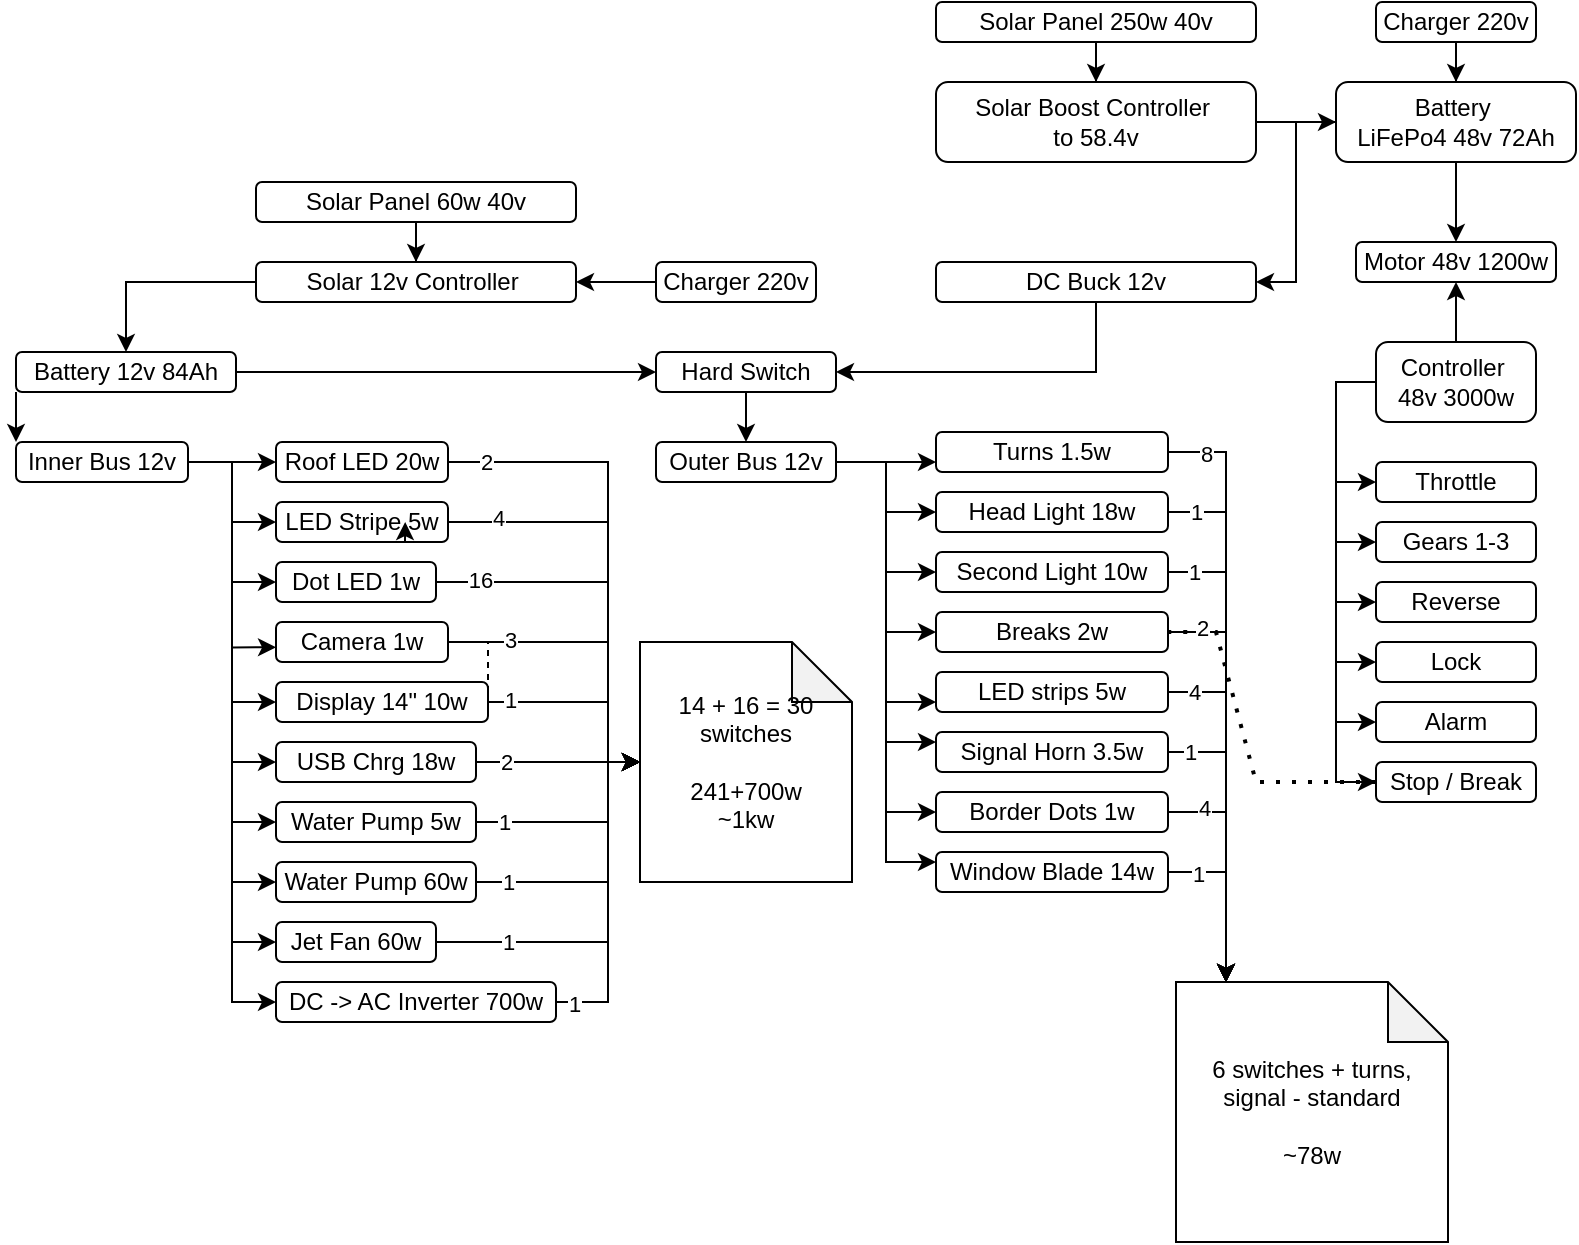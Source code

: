 <mxfile version="27.1.4">
  <diagram name="Страница — 1" id="Z_pauZkXS7t0AU1Tw5mL">
    <mxGraphModel dx="1192" dy="685" grid="1" gridSize="10" guides="1" tooltips="1" connect="1" arrows="1" fold="1" page="1" pageScale="1" pageWidth="827" pageHeight="1169" math="0" shadow="0">
      <root>
        <mxCell id="0" />
        <mxCell id="1" parent="0" />
        <mxCell id="5aOu-kDIlNZFqt_HR4Ut-28" style="edgeStyle=orthogonalEdgeStyle;rounded=0;orthogonalLoop=1;jettySize=auto;html=1;entryX=0.5;entryY=0;entryDx=0;entryDy=0;" edge="1" parent="1" source="7MsEQUMzbARziqOLfGt7-1" target="7MsEQUMzbARziqOLfGt7-29">
          <mxGeometry relative="1" as="geometry" />
        </mxCell>
        <mxCell id="5aOu-kDIlNZFqt_HR4Ut-34" style="edgeStyle=orthogonalEdgeStyle;rounded=0;orthogonalLoop=1;jettySize=auto;html=1;entryX=1;entryY=0.5;entryDx=0;entryDy=0;" edge="1" parent="1" source="7MsEQUMzbARziqOLfGt7-1" target="5aOu-kDIlNZFqt_HR4Ut-33">
          <mxGeometry relative="1" as="geometry" />
        </mxCell>
        <mxCell id="7MsEQUMzbARziqOLfGt7-1" value="&lt;div&gt;Battery&amp;nbsp;&lt;/div&gt;&lt;div&gt;&lt;span style=&quot;background-color: transparent; color: light-dark(rgb(0, 0, 0), rgb(255, 255, 255));&quot;&gt;LiFePo4 48v&amp;nbsp;&lt;/span&gt;&lt;span style=&quot;background-color: transparent; color: light-dark(rgb(0, 0, 0), rgb(255, 255, 255));&quot;&gt;72Ah&lt;/span&gt;&lt;/div&gt;" style="rounded=1;whiteSpace=wrap;html=1;" parent="1" vertex="1">
          <mxGeometry x="684" y="60" width="120" height="40" as="geometry" />
        </mxCell>
        <mxCell id="7MsEQUMzbARziqOLfGt7-31" style="edgeStyle=orthogonalEdgeStyle;rounded=0;orthogonalLoop=1;jettySize=auto;html=1;entryX=0;entryY=0.5;entryDx=0;entryDy=0;exitX=0;exitY=0.5;exitDx=0;exitDy=0;" parent="1" source="7MsEQUMzbARziqOLfGt7-2" target="7MsEQUMzbARziqOLfGt7-18" edge="1">
          <mxGeometry relative="1" as="geometry" />
        </mxCell>
        <mxCell id="7MsEQUMzbARziqOLfGt7-35" style="edgeStyle=orthogonalEdgeStyle;rounded=0;orthogonalLoop=1;jettySize=auto;html=1;entryX=0;entryY=0.5;entryDx=0;entryDy=0;exitX=0;exitY=0.5;exitDx=0;exitDy=0;" parent="1" source="7MsEQUMzbARziqOLfGt7-2" target="7MsEQUMzbARziqOLfGt7-21" edge="1">
          <mxGeometry relative="1" as="geometry" />
        </mxCell>
        <mxCell id="7MsEQUMzbARziqOLfGt7-36" style="edgeStyle=orthogonalEdgeStyle;rounded=0;orthogonalLoop=1;jettySize=auto;html=1;entryX=0;entryY=0.5;entryDx=0;entryDy=0;exitX=0;exitY=0.5;exitDx=0;exitDy=0;" parent="1" source="7MsEQUMzbARziqOLfGt7-2" target="7MsEQUMzbARziqOLfGt7-22" edge="1">
          <mxGeometry relative="1" as="geometry" />
        </mxCell>
        <mxCell id="7MsEQUMzbARziqOLfGt7-40" style="edgeStyle=orthogonalEdgeStyle;rounded=0;orthogonalLoop=1;jettySize=auto;html=1;entryX=0;entryY=0.5;entryDx=0;entryDy=0;exitX=0;exitY=0.5;exitDx=0;exitDy=0;" parent="1" source="7MsEQUMzbARziqOLfGt7-2" target="7MsEQUMzbARziqOLfGt7-37" edge="1">
          <mxGeometry relative="1" as="geometry" />
        </mxCell>
        <mxCell id="7MsEQUMzbARziqOLfGt7-41" style="edgeStyle=orthogonalEdgeStyle;rounded=0;orthogonalLoop=1;jettySize=auto;html=1;entryX=0;entryY=0.5;entryDx=0;entryDy=0;exitX=0;exitY=0.5;exitDx=0;exitDy=0;" parent="1" source="7MsEQUMzbARziqOLfGt7-2" target="7MsEQUMzbARziqOLfGt7-38" edge="1">
          <mxGeometry relative="1" as="geometry" />
        </mxCell>
        <mxCell id="7MsEQUMzbARziqOLfGt7-42" style="edgeStyle=orthogonalEdgeStyle;rounded=0;orthogonalLoop=1;jettySize=auto;html=1;entryX=0;entryY=0.5;entryDx=0;entryDy=0;exitX=0;exitY=0.5;exitDx=0;exitDy=0;" parent="1" source="7MsEQUMzbARziqOLfGt7-2" target="7MsEQUMzbARziqOLfGt7-39" edge="1">
          <mxGeometry relative="1" as="geometry" />
        </mxCell>
        <mxCell id="5aOu-kDIlNZFqt_HR4Ut-27" style="edgeStyle=orthogonalEdgeStyle;rounded=0;orthogonalLoop=1;jettySize=auto;html=1;entryX=0.5;entryY=1;entryDx=0;entryDy=0;" edge="1" parent="1" source="7MsEQUMzbARziqOLfGt7-2" target="7MsEQUMzbARziqOLfGt7-29">
          <mxGeometry relative="1" as="geometry" />
        </mxCell>
        <mxCell id="7MsEQUMzbARziqOLfGt7-2" value="&lt;div&gt;&lt;span style=&quot;background-color: transparent; color: light-dark(rgb(0, 0, 0), rgb(255, 255, 255));&quot;&gt;Controller&amp;nbsp;&lt;/span&gt;&lt;/div&gt;&lt;div&gt;&lt;span style=&quot;background-color: transparent; color: light-dark(rgb(0, 0, 0), rgb(255, 255, 255));&quot;&gt;48v 3000w&lt;/span&gt;&lt;/div&gt;" style="rounded=1;whiteSpace=wrap;html=1;" parent="1" vertex="1">
          <mxGeometry x="704" y="190" width="80" height="40" as="geometry" />
        </mxCell>
        <mxCell id="7MsEQUMzbARziqOLfGt7-16" style="edgeStyle=orthogonalEdgeStyle;rounded=0;orthogonalLoop=1;jettySize=auto;html=1;exitX=0;exitY=1;exitDx=0;exitDy=0;entryX=0;entryY=0;entryDx=0;entryDy=0;" parent="1" source="7MsEQUMzbARziqOLfGt7-4" target="7MsEQUMzbARziqOLfGt7-8" edge="1">
          <mxGeometry relative="1" as="geometry">
            <Array as="points" />
          </mxGeometry>
        </mxCell>
        <mxCell id="5aOu-kDIlNZFqt_HR4Ut-23" style="edgeStyle=orthogonalEdgeStyle;rounded=0;orthogonalLoop=1;jettySize=auto;html=1;" edge="1" parent="1" source="5aOu-kDIlNZFqt_HR4Ut-35" target="7MsEQUMzbARziqOLfGt7-7">
          <mxGeometry relative="1" as="geometry" />
        </mxCell>
        <mxCell id="7MsEQUMzbARziqOLfGt7-4" value="&lt;div&gt;Battery&amp;nbsp;&lt;span style=&quot;background-color: transparent; color: light-dark(rgb(0, 0, 0), rgb(255, 255, 255));&quot;&gt;12v 84&lt;/span&gt;&lt;span style=&quot;background-color: transparent; color: light-dark(rgb(0, 0, 0), rgb(255, 255, 255));&quot;&gt;Ah&lt;/span&gt;&lt;/div&gt;" style="rounded=1;whiteSpace=wrap;html=1;" parent="1" vertex="1">
          <mxGeometry x="24" y="195" width="110" height="20" as="geometry" />
        </mxCell>
        <mxCell id="7MsEQUMzbARziqOLfGt7-5" value="DC -&amp;gt; AC&amp;nbsp;&lt;span style=&quot;background-color: transparent; color: light-dark(rgb(0, 0, 0), rgb(255, 255, 255));&quot;&gt;Inverter 700w&lt;/span&gt;" style="rounded=1;whiteSpace=wrap;html=1;" parent="1" vertex="1">
          <mxGeometry x="154" y="510" width="140" height="20" as="geometry" />
        </mxCell>
        <mxCell id="7MsEQUMzbARziqOLfGt7-6" value="&lt;div&gt;Jet Fan 60w&lt;/div&gt;" style="rounded=1;whiteSpace=wrap;html=1;" parent="1" vertex="1">
          <mxGeometry x="154" y="480" width="80" height="20" as="geometry" />
        </mxCell>
        <mxCell id="7MsEQUMzbARziqOLfGt7-49" style="edgeStyle=orthogonalEdgeStyle;rounded=0;orthogonalLoop=1;jettySize=auto;html=1;entryX=0;entryY=0.75;entryDx=0;entryDy=0;" parent="1" source="7MsEQUMzbARziqOLfGt7-7" target="7MsEQUMzbARziqOLfGt7-47" edge="1">
          <mxGeometry relative="1" as="geometry" />
        </mxCell>
        <mxCell id="7MsEQUMzbARziqOLfGt7-50" style="edgeStyle=orthogonalEdgeStyle;rounded=0;orthogonalLoop=1;jettySize=auto;html=1;entryX=0;entryY=0.5;entryDx=0;entryDy=0;" parent="1" source="7MsEQUMzbARziqOLfGt7-7" target="7MsEQUMzbARziqOLfGt7-46" edge="1">
          <mxGeometry relative="1" as="geometry" />
        </mxCell>
        <mxCell id="7MsEQUMzbARziqOLfGt7-51" style="edgeStyle=orthogonalEdgeStyle;rounded=0;orthogonalLoop=1;jettySize=auto;html=1;entryX=0;entryY=0.5;entryDx=0;entryDy=0;" parent="1" source="7MsEQUMzbARziqOLfGt7-7" target="7MsEQUMzbARziqOLfGt7-45" edge="1">
          <mxGeometry relative="1" as="geometry" />
        </mxCell>
        <mxCell id="7MsEQUMzbARziqOLfGt7-52" style="edgeStyle=orthogonalEdgeStyle;rounded=0;orthogonalLoop=1;jettySize=auto;html=1;entryX=0;entryY=0.5;entryDx=0;entryDy=0;" parent="1" source="7MsEQUMzbARziqOLfGt7-7" target="7MsEQUMzbARziqOLfGt7-44" edge="1">
          <mxGeometry relative="1" as="geometry" />
        </mxCell>
        <mxCell id="7MsEQUMzbARziqOLfGt7-53" style="edgeStyle=orthogonalEdgeStyle;rounded=0;orthogonalLoop=1;jettySize=auto;html=1;entryX=0;entryY=0.75;entryDx=0;entryDy=0;" parent="1" source="7MsEQUMzbARziqOLfGt7-7" target="7MsEQUMzbARziqOLfGt7-43" edge="1">
          <mxGeometry relative="1" as="geometry" />
        </mxCell>
        <mxCell id="7MsEQUMzbARziqOLfGt7-54" style="edgeStyle=orthogonalEdgeStyle;rounded=0;orthogonalLoop=1;jettySize=auto;html=1;entryX=0;entryY=0.25;entryDx=0;entryDy=0;" parent="1" source="7MsEQUMzbARziqOLfGt7-7" target="7MsEQUMzbARziqOLfGt7-10" edge="1">
          <mxGeometry relative="1" as="geometry" />
        </mxCell>
        <mxCell id="5aOu-kDIlNZFqt_HR4Ut-8" style="edgeStyle=orthogonalEdgeStyle;rounded=0;orthogonalLoop=1;jettySize=auto;html=1;entryX=0;entryY=0.5;entryDx=0;entryDy=0;" edge="1" parent="1" source="7MsEQUMzbARziqOLfGt7-7" target="5aOu-kDIlNZFqt_HR4Ut-7">
          <mxGeometry relative="1" as="geometry" />
        </mxCell>
        <mxCell id="5aOu-kDIlNZFqt_HR4Ut-21" style="edgeStyle=orthogonalEdgeStyle;rounded=0;orthogonalLoop=1;jettySize=auto;html=1;entryX=0;entryY=0.25;entryDx=0;entryDy=0;" edge="1" parent="1" source="7MsEQUMzbARziqOLfGt7-7" target="7MsEQUMzbARziqOLfGt7-9">
          <mxGeometry relative="1" as="geometry" />
        </mxCell>
        <mxCell id="7MsEQUMzbARziqOLfGt7-7" value="Outer Bus&amp;nbsp;&lt;span style=&quot;background-color: transparent; color: light-dark(rgb(0, 0, 0), rgb(255, 255, 255));&quot;&gt;12v&lt;/span&gt;" style="rounded=1;whiteSpace=wrap;html=1;" parent="1" vertex="1">
          <mxGeometry x="344" y="240" width="90" height="20" as="geometry" />
        </mxCell>
        <mxCell id="5aOu-kDIlNZFqt_HR4Ut-10" style="edgeStyle=orthogonalEdgeStyle;rounded=0;orthogonalLoop=1;jettySize=auto;html=1;entryX=0;entryY=0.5;entryDx=0;entryDy=0;" edge="1" parent="1" source="7MsEQUMzbARziqOLfGt7-8" target="5aOu-kDIlNZFqt_HR4Ut-1">
          <mxGeometry relative="1" as="geometry" />
        </mxCell>
        <mxCell id="5aOu-kDIlNZFqt_HR4Ut-12" style="edgeStyle=orthogonalEdgeStyle;rounded=0;orthogonalLoop=1;jettySize=auto;html=1;entryX=0;entryY=0.5;entryDx=0;entryDy=0;" edge="1" parent="1" source="7MsEQUMzbARziqOLfGt7-8" target="5aOu-kDIlNZFqt_HR4Ut-3">
          <mxGeometry relative="1" as="geometry" />
        </mxCell>
        <mxCell id="5aOu-kDIlNZFqt_HR4Ut-14" style="edgeStyle=orthogonalEdgeStyle;rounded=0;orthogonalLoop=1;jettySize=auto;html=1;entryX=0;entryY=0.5;entryDx=0;entryDy=0;" edge="1" parent="1" source="7MsEQUMzbARziqOLfGt7-8" target="5aOu-kDIlNZFqt_HR4Ut-5">
          <mxGeometry relative="1" as="geometry" />
        </mxCell>
        <mxCell id="5aOu-kDIlNZFqt_HR4Ut-15" style="edgeStyle=orthogonalEdgeStyle;rounded=0;orthogonalLoop=1;jettySize=auto;html=1;entryX=0;entryY=0.5;entryDx=0;entryDy=0;" edge="1" parent="1" source="7MsEQUMzbARziqOLfGt7-8" target="5aOu-kDIlNZFqt_HR4Ut-6">
          <mxGeometry relative="1" as="geometry" />
        </mxCell>
        <mxCell id="5aOu-kDIlNZFqt_HR4Ut-18" style="edgeStyle=orthogonalEdgeStyle;rounded=0;orthogonalLoop=1;jettySize=auto;html=1;entryX=0;entryY=0.5;entryDx=0;entryDy=0;" edge="1" parent="1" source="7MsEQUMzbARziqOLfGt7-8" target="5aOu-kDIlNZFqt_HR4Ut-16">
          <mxGeometry relative="1" as="geometry" />
        </mxCell>
        <mxCell id="5aOu-kDIlNZFqt_HR4Ut-20" style="edgeStyle=orthogonalEdgeStyle;rounded=0;orthogonalLoop=1;jettySize=auto;html=1;entryX=0;entryY=0.5;entryDx=0;entryDy=0;" edge="1" parent="1" source="7MsEQUMzbARziqOLfGt7-8" target="5aOu-kDIlNZFqt_HR4Ut-19">
          <mxGeometry relative="1" as="geometry" />
        </mxCell>
        <mxCell id="5aOu-kDIlNZFqt_HR4Ut-25" style="edgeStyle=orthogonalEdgeStyle;rounded=0;orthogonalLoop=1;jettySize=auto;html=1;entryX=0;entryY=0.5;entryDx=0;entryDy=0;" edge="1" parent="1" source="7MsEQUMzbARziqOLfGt7-8" target="7MsEQUMzbARziqOLfGt7-5">
          <mxGeometry relative="1" as="geometry" />
        </mxCell>
        <mxCell id="5aOu-kDIlNZFqt_HR4Ut-26" style="edgeStyle=orthogonalEdgeStyle;rounded=0;orthogonalLoop=1;jettySize=auto;html=1;entryX=0;entryY=0.5;entryDx=0;entryDy=0;" edge="1" parent="1" source="7MsEQUMzbARziqOLfGt7-8" target="7MsEQUMzbARziqOLfGt7-6">
          <mxGeometry relative="1" as="geometry" />
        </mxCell>
        <mxCell id="5aOu-kDIlNZFqt_HR4Ut-31" style="edgeStyle=orthogonalEdgeStyle;rounded=0;orthogonalLoop=1;jettySize=auto;html=1;entryX=0;entryY=0.5;entryDx=0;entryDy=0;" edge="1" parent="1" source="7MsEQUMzbARziqOLfGt7-8" target="5aOu-kDIlNZFqt_HR4Ut-2">
          <mxGeometry relative="1" as="geometry" />
        </mxCell>
        <mxCell id="7MsEQUMzbARziqOLfGt7-8" value="Inner Bus&amp;nbsp;&lt;span style=&quot;background-color: transparent; color: light-dark(rgb(0, 0, 0), rgb(255, 255, 255));&quot;&gt;12v&lt;/span&gt;" style="rounded=1;whiteSpace=wrap;html=1;" parent="1" vertex="1">
          <mxGeometry x="24" y="240" width="86" height="20" as="geometry" />
        </mxCell>
        <mxCell id="7MsEQUMzbARziqOLfGt7-9" value="Window Blade 14w" style="rounded=1;whiteSpace=wrap;html=1;" parent="1" vertex="1">
          <mxGeometry x="484" y="445" width="116" height="20" as="geometry" />
        </mxCell>
        <mxCell id="7MsEQUMzbARziqOLfGt7-10" value="Signal Horn 3.5w" style="rounded=1;whiteSpace=wrap;html=1;" parent="1" vertex="1">
          <mxGeometry x="484" y="385" width="116" height="20" as="geometry" />
        </mxCell>
        <mxCell id="7MsEQUMzbARziqOLfGt7-18" value="&lt;div&gt;Throttle&lt;/div&gt;" style="rounded=1;whiteSpace=wrap;html=1;" parent="1" vertex="1">
          <mxGeometry x="704" y="250" width="80" height="20" as="geometry" />
        </mxCell>
        <mxCell id="5aOu-kDIlNZFqt_HR4Ut-29" style="edgeStyle=orthogonalEdgeStyle;rounded=0;orthogonalLoop=1;jettySize=auto;html=1;entryX=0.5;entryY=0;entryDx=0;entryDy=0;" edge="1" parent="1" source="7MsEQUMzbARziqOLfGt7-19" target="7MsEQUMzbARziqOLfGt7-1">
          <mxGeometry relative="1" as="geometry" />
        </mxCell>
        <mxCell id="7MsEQUMzbARziqOLfGt7-19" value="&lt;div&gt;Charger 220v&lt;/div&gt;" style="rounded=1;whiteSpace=wrap;html=1;" parent="1" vertex="1">
          <mxGeometry x="704" y="20" width="80" height="20" as="geometry" />
        </mxCell>
        <mxCell id="7MsEQUMzbARziqOLfGt7-21" value="Gears 1-3" style="rounded=1;whiteSpace=wrap;html=1;" parent="1" vertex="1">
          <mxGeometry x="704" y="280" width="80" height="20" as="geometry" />
        </mxCell>
        <mxCell id="7MsEQUMzbARziqOLfGt7-22" value="&lt;div&gt;Reverse&lt;/div&gt;" style="rounded=1;whiteSpace=wrap;html=1;" parent="1" vertex="1">
          <mxGeometry x="704" y="310" width="80" height="20" as="geometry" />
        </mxCell>
        <mxCell id="5aOu-kDIlNZFqt_HR4Ut-40" style="edgeStyle=orthogonalEdgeStyle;rounded=0;orthogonalLoop=1;jettySize=auto;html=1;entryX=0.5;entryY=0;entryDx=0;entryDy=0;" edge="1" parent="1" source="7MsEQUMzbARziqOLfGt7-23" target="7MsEQUMzbARziqOLfGt7-25">
          <mxGeometry relative="1" as="geometry" />
        </mxCell>
        <mxCell id="7MsEQUMzbARziqOLfGt7-23" value="&lt;div&gt;Solar Panel 250w 40v&lt;/div&gt;" style="rounded=1;whiteSpace=wrap;html=1;" parent="1" vertex="1">
          <mxGeometry x="484" y="20" width="160" height="20" as="geometry" />
        </mxCell>
        <mxCell id="5aOu-kDIlNZFqt_HR4Ut-30" style="edgeStyle=orthogonalEdgeStyle;rounded=0;orthogonalLoop=1;jettySize=auto;html=1;entryX=0;entryY=0.5;entryDx=0;entryDy=0;" edge="1" parent="1" source="7MsEQUMzbARziqOLfGt7-25" target="7MsEQUMzbARziqOLfGt7-1">
          <mxGeometry relative="1" as="geometry" />
        </mxCell>
        <mxCell id="7MsEQUMzbARziqOLfGt7-25" value="&lt;div&gt;Solar Boost Controller&amp;nbsp;&lt;/div&gt;&lt;div&gt;to 58.4v&lt;/div&gt;" style="rounded=1;whiteSpace=wrap;html=1;" parent="1" vertex="1">
          <mxGeometry x="484" y="60" width="160" height="40" as="geometry" />
        </mxCell>
        <mxCell id="7MsEQUMzbARziqOLfGt7-29" value="&lt;div&gt;&lt;span style=&quot;background-color: transparent; color: light-dark(rgb(0, 0, 0), rgb(255, 255, 255));&quot;&gt;Motor 48v 1200&lt;/span&gt;&lt;span style=&quot;background-color: transparent; color: light-dark(rgb(0, 0, 0), rgb(255, 255, 255));&quot;&gt;w&lt;/span&gt;&lt;/div&gt;" style="rounded=1;whiteSpace=wrap;html=1;" parent="1" vertex="1">
          <mxGeometry x="694" y="140" width="100" height="20" as="geometry" />
        </mxCell>
        <mxCell id="7MsEQUMzbARziqOLfGt7-37" value="&lt;div&gt;Lock&lt;/div&gt;" style="rounded=1;whiteSpace=wrap;html=1;" parent="1" vertex="1">
          <mxGeometry x="704" y="340" width="80" height="20" as="geometry" />
        </mxCell>
        <mxCell id="7MsEQUMzbARziqOLfGt7-38" value="&lt;div&gt;Alarm&lt;/div&gt;" style="rounded=1;whiteSpace=wrap;html=1;" parent="1" vertex="1">
          <mxGeometry x="704" y="370" width="80" height="20" as="geometry" />
        </mxCell>
        <mxCell id="7MsEQUMzbARziqOLfGt7-39" value="&lt;div&gt;Stop / Break&lt;/div&gt;" style="rounded=1;whiteSpace=wrap;html=1;" parent="1" vertex="1">
          <mxGeometry x="704" y="400" width="80" height="20" as="geometry" />
        </mxCell>
        <mxCell id="7MsEQUMzbARziqOLfGt7-43" value="Turns 1.5w" style="rounded=1;whiteSpace=wrap;html=1;" parent="1" vertex="1">
          <mxGeometry x="484" y="235" width="116" height="20" as="geometry" />
        </mxCell>
        <mxCell id="7MsEQUMzbARziqOLfGt7-44" value="Head Light 18w" style="rounded=1;whiteSpace=wrap;html=1;" parent="1" vertex="1">
          <mxGeometry x="484" y="265" width="116" height="20" as="geometry" />
        </mxCell>
        <mxCell id="7MsEQUMzbARziqOLfGt7-45" value="Second Light 10w" style="rounded=1;whiteSpace=wrap;html=1;" parent="1" vertex="1">
          <mxGeometry x="484" y="295" width="116" height="20" as="geometry" />
        </mxCell>
        <mxCell id="7MsEQUMzbARziqOLfGt7-46" value="Breaks 2w" style="rounded=1;whiteSpace=wrap;html=1;" parent="1" vertex="1">
          <mxGeometry x="484" y="325" width="116" height="20" as="geometry" />
        </mxCell>
        <mxCell id="7MsEQUMzbARziqOLfGt7-47" value="LED strips 5w" style="rounded=1;whiteSpace=wrap;html=1;" parent="1" vertex="1">
          <mxGeometry x="484" y="355" width="116" height="20" as="geometry" />
        </mxCell>
        <mxCell id="7MsEQUMzbARziqOLfGt7-58" style="edgeStyle=orthogonalEdgeStyle;rounded=0;orthogonalLoop=1;jettySize=auto;html=1;entryX=0.5;entryY=0;entryDx=0;entryDy=0;" parent="1" source="7MsEQUMzbARziqOLfGt7-56" target="7MsEQUMzbARziqOLfGt7-57" edge="1">
          <mxGeometry relative="1" as="geometry" />
        </mxCell>
        <mxCell id="7MsEQUMzbARziqOLfGt7-56" value="&lt;div&gt;Solar Panel 60w 40v&lt;/div&gt;" style="rounded=1;whiteSpace=wrap;html=1;" parent="1" vertex="1">
          <mxGeometry x="144" y="110" width="160" height="20" as="geometry" />
        </mxCell>
        <mxCell id="5aOu-kDIlNZFqt_HR4Ut-24" style="edgeStyle=orthogonalEdgeStyle;rounded=0;orthogonalLoop=1;jettySize=auto;html=1;entryX=0.5;entryY=0;entryDx=0;entryDy=0;" edge="1" parent="1" source="7MsEQUMzbARziqOLfGt7-57" target="7MsEQUMzbARziqOLfGt7-4">
          <mxGeometry relative="1" as="geometry" />
        </mxCell>
        <mxCell id="7MsEQUMzbARziqOLfGt7-57" value="&lt;div&gt;Solar 12v Controller&amp;nbsp;&lt;/div&gt;" style="rounded=1;whiteSpace=wrap;html=1;" parent="1" vertex="1">
          <mxGeometry x="144" y="150" width="160" height="20" as="geometry" />
        </mxCell>
        <mxCell id="7MsEQUMzbARziqOLfGt7-62" style="edgeStyle=orthogonalEdgeStyle;rounded=0;orthogonalLoop=1;jettySize=auto;html=1;entryX=1;entryY=0.5;entryDx=0;entryDy=0;" parent="1" source="7MsEQUMzbARziqOLfGt7-61" target="7MsEQUMzbARziqOLfGt7-57" edge="1">
          <mxGeometry relative="1" as="geometry" />
        </mxCell>
        <mxCell id="7MsEQUMzbARziqOLfGt7-61" value="&lt;div&gt;Charger 220v&lt;/div&gt;" style="rounded=1;whiteSpace=wrap;html=1;" parent="1" vertex="1">
          <mxGeometry x="344" y="150" width="80" height="20" as="geometry" />
        </mxCell>
        <mxCell id="5aOu-kDIlNZFqt_HR4Ut-1" value="Roof LED 20w" style="rounded=1;whiteSpace=wrap;html=1;" vertex="1" parent="1">
          <mxGeometry x="154" y="240" width="86" height="20" as="geometry" />
        </mxCell>
        <mxCell id="5aOu-kDIlNZFqt_HR4Ut-2" value="LED Stripe 5w" style="rounded=1;whiteSpace=wrap;html=1;" vertex="1" parent="1">
          <mxGeometry x="154" y="270" width="86" height="20" as="geometry" />
        </mxCell>
        <mxCell id="5aOu-kDIlNZFqt_HR4Ut-3" value="Dot LED 1w" style="rounded=1;whiteSpace=wrap;html=1;" vertex="1" parent="1">
          <mxGeometry x="154" y="300" width="80" height="20" as="geometry" />
        </mxCell>
        <mxCell id="5aOu-kDIlNZFqt_HR4Ut-4" value="Camera 1w" style="rounded=1;whiteSpace=wrap;html=1;" vertex="1" parent="1">
          <mxGeometry x="154" y="330" width="86" height="20" as="geometry" />
        </mxCell>
        <mxCell id="5aOu-kDIlNZFqt_HR4Ut-5" value="Display 14&quot; 10w" style="rounded=1;whiteSpace=wrap;html=1;" vertex="1" parent="1">
          <mxGeometry x="154" y="360" width="106" height="20" as="geometry" />
        </mxCell>
        <mxCell id="5aOu-kDIlNZFqt_HR4Ut-6" value="USB Chrg 18w" style="rounded=1;whiteSpace=wrap;html=1;" vertex="1" parent="1">
          <mxGeometry x="154" y="390" width="100" height="20" as="geometry" />
        </mxCell>
        <mxCell id="5aOu-kDIlNZFqt_HR4Ut-7" value="Border Dots 1w" style="rounded=1;whiteSpace=wrap;html=1;" vertex="1" parent="1">
          <mxGeometry x="484" y="415" width="116" height="20" as="geometry" />
        </mxCell>
        <mxCell id="5aOu-kDIlNZFqt_HR4Ut-13" style="edgeStyle=orthogonalEdgeStyle;rounded=0;orthogonalLoop=1;jettySize=auto;html=1;entryX=0;entryY=0.633;entryDx=0;entryDy=0;entryPerimeter=0;" edge="1" parent="1" source="7MsEQUMzbARziqOLfGt7-8" target="5aOu-kDIlNZFqt_HR4Ut-4">
          <mxGeometry relative="1" as="geometry" />
        </mxCell>
        <mxCell id="5aOu-kDIlNZFqt_HR4Ut-16" value="Water Pump 5w" style="rounded=1;whiteSpace=wrap;html=1;" vertex="1" parent="1">
          <mxGeometry x="154" y="420" width="100" height="20" as="geometry" />
        </mxCell>
        <mxCell id="5aOu-kDIlNZFqt_HR4Ut-19" value="Water Pump 60w" style="rounded=1;whiteSpace=wrap;html=1;" vertex="1" parent="1">
          <mxGeometry x="154" y="450" width="100" height="20" as="geometry" />
        </mxCell>
        <mxCell id="5aOu-kDIlNZFqt_HR4Ut-32" value="" style="endArrow=none;dashed=1;html=1;dashPattern=1 3;strokeWidth=2;rounded=0;entryX=1;entryY=0.5;entryDx=0;entryDy=0;exitX=0;exitY=0.5;exitDx=0;exitDy=0;" edge="1" parent="1" source="7MsEQUMzbARziqOLfGt7-39" target="7MsEQUMzbARziqOLfGt7-46">
          <mxGeometry width="50" height="50" relative="1" as="geometry">
            <mxPoint x="394" y="320" as="sourcePoint" />
            <mxPoint x="444" y="270" as="targetPoint" />
            <Array as="points">
              <mxPoint x="644" y="410" />
              <mxPoint x="624" y="335" />
            </Array>
          </mxGeometry>
        </mxCell>
        <mxCell id="5aOu-kDIlNZFqt_HR4Ut-38" style="edgeStyle=orthogonalEdgeStyle;rounded=0;orthogonalLoop=1;jettySize=auto;html=1;entryX=1;entryY=0.5;entryDx=0;entryDy=0;exitX=0.5;exitY=1;exitDx=0;exitDy=0;" edge="1" parent="1" source="5aOu-kDIlNZFqt_HR4Ut-33" target="5aOu-kDIlNZFqt_HR4Ut-35">
          <mxGeometry relative="1" as="geometry" />
        </mxCell>
        <mxCell id="5aOu-kDIlNZFqt_HR4Ut-33" value="&lt;div&gt;DC Buck 12v&lt;/div&gt;" style="rounded=1;whiteSpace=wrap;html=1;" vertex="1" parent="1">
          <mxGeometry x="484" y="150" width="160" height="20" as="geometry" />
        </mxCell>
        <mxCell id="5aOu-kDIlNZFqt_HR4Ut-36" value="" style="edgeStyle=orthogonalEdgeStyle;rounded=0;orthogonalLoop=1;jettySize=auto;html=1;" edge="1" parent="1" source="7MsEQUMzbARziqOLfGt7-4" target="5aOu-kDIlNZFqt_HR4Ut-35">
          <mxGeometry relative="1" as="geometry">
            <mxPoint x="134" y="205" as="sourcePoint" />
            <mxPoint x="389" y="240" as="targetPoint" />
          </mxGeometry>
        </mxCell>
        <mxCell id="5aOu-kDIlNZFqt_HR4Ut-35" value="Hard Switch" style="rounded=1;whiteSpace=wrap;html=1;" vertex="1" parent="1">
          <mxGeometry x="344" y="195" width="90" height="20" as="geometry" />
        </mxCell>
        <mxCell id="5aOu-kDIlNZFqt_HR4Ut-42" value="" style="endArrow=none;dashed=1;html=1;rounded=0;entryX=1;entryY=0.5;entryDx=0;entryDy=0;exitX=1;exitY=0.5;exitDx=0;exitDy=0;" edge="1" parent="1" source="5aOu-kDIlNZFqt_HR4Ut-4" target="5aOu-kDIlNZFqt_HR4Ut-5">
          <mxGeometry width="50" height="50" relative="1" as="geometry">
            <mxPoint x="220" y="350" as="sourcePoint" />
            <mxPoint x="270" y="300" as="targetPoint" />
            <Array as="points">
              <mxPoint x="260" y="340" />
            </Array>
          </mxGeometry>
        </mxCell>
        <mxCell id="5aOu-kDIlNZFqt_HR4Ut-43" value="14 + 16 = 30 switches&lt;br&gt;&lt;br&gt;241+700w&lt;br&gt;~1kw" style="shape=note;whiteSpace=wrap;html=1;backgroundOutline=1;darkOpacity=0.05;" vertex="1" parent="1">
          <mxGeometry x="336" y="340" width="106" height="120" as="geometry" />
        </mxCell>
        <mxCell id="5aOu-kDIlNZFqt_HR4Ut-45" style="edgeStyle=orthogonalEdgeStyle;rounded=0;orthogonalLoop=1;jettySize=auto;html=1;entryX=0;entryY=0.5;entryDx=0;entryDy=0;entryPerimeter=0;" edge="1" parent="1" source="5aOu-kDIlNZFqt_HR4Ut-1" target="5aOu-kDIlNZFqt_HR4Ut-43">
          <mxGeometry relative="1" as="geometry">
            <Array as="points">
              <mxPoint x="320" y="250" />
              <mxPoint x="320" y="400" />
            </Array>
          </mxGeometry>
        </mxCell>
        <mxCell id="5aOu-kDIlNZFqt_HR4Ut-47" value="2" style="edgeLabel;html=1;align=center;verticalAlign=middle;resizable=0;points=[];" vertex="1" connectable="0" parent="5aOu-kDIlNZFqt_HR4Ut-45">
          <mxGeometry x="-0.851" relative="1" as="geometry">
            <mxPoint as="offset" />
          </mxGeometry>
        </mxCell>
        <mxCell id="5aOu-kDIlNZFqt_HR4Ut-46" style="edgeStyle=orthogonalEdgeStyle;rounded=0;orthogonalLoop=1;jettySize=auto;html=1;entryX=0;entryY=0.5;entryDx=0;entryDy=0;entryPerimeter=0;" edge="1" parent="1" source="5aOu-kDIlNZFqt_HR4Ut-2" target="5aOu-kDIlNZFqt_HR4Ut-43">
          <mxGeometry relative="1" as="geometry">
            <Array as="points">
              <mxPoint x="320" y="280" />
              <mxPoint x="320" y="400" />
            </Array>
          </mxGeometry>
        </mxCell>
        <mxCell id="5aOu-kDIlNZFqt_HR4Ut-48" value="4" style="edgeLabel;html=1;align=center;verticalAlign=middle;resizable=0;points=[];" vertex="1" connectable="0" parent="5aOu-kDIlNZFqt_HR4Ut-46">
          <mxGeometry x="-0.769" y="2" relative="1" as="geometry">
            <mxPoint as="offset" />
          </mxGeometry>
        </mxCell>
        <mxCell id="5aOu-kDIlNZFqt_HR4Ut-49" style="edgeStyle=orthogonalEdgeStyle;rounded=0;orthogonalLoop=1;jettySize=auto;html=1;exitX=0.75;exitY=1;exitDx=0;exitDy=0;entryX=0.751;entryY=0.5;entryDx=0;entryDy=0;entryPerimeter=0;" edge="1" parent="1" source="5aOu-kDIlNZFqt_HR4Ut-2" target="5aOu-kDIlNZFqt_HR4Ut-2">
          <mxGeometry relative="1" as="geometry" />
        </mxCell>
        <mxCell id="5aOu-kDIlNZFqt_HR4Ut-51" style="edgeStyle=orthogonalEdgeStyle;rounded=0;orthogonalLoop=1;jettySize=auto;html=1;entryX=0;entryY=0.5;entryDx=0;entryDy=0;entryPerimeter=0;" edge="1" parent="1" source="5aOu-kDIlNZFqt_HR4Ut-3" target="5aOu-kDIlNZFqt_HR4Ut-43">
          <mxGeometry relative="1" as="geometry">
            <Array as="points">
              <mxPoint x="320" y="310" />
              <mxPoint x="320" y="400" />
            </Array>
          </mxGeometry>
        </mxCell>
        <mxCell id="5aOu-kDIlNZFqt_HR4Ut-52" value="16" style="edgeLabel;html=1;align=center;verticalAlign=middle;resizable=0;points=[];" vertex="1" connectable="0" parent="5aOu-kDIlNZFqt_HR4Ut-51">
          <mxGeometry x="-0.776" y="1" relative="1" as="geometry">
            <mxPoint as="offset" />
          </mxGeometry>
        </mxCell>
        <mxCell id="5aOu-kDIlNZFqt_HR4Ut-53" style="edgeStyle=orthogonalEdgeStyle;rounded=0;orthogonalLoop=1;jettySize=auto;html=1;entryX=0;entryY=0.5;entryDx=0;entryDy=0;entryPerimeter=0;" edge="1" parent="1" source="5aOu-kDIlNZFqt_HR4Ut-4" target="5aOu-kDIlNZFqt_HR4Ut-43">
          <mxGeometry relative="1" as="geometry">
            <Array as="points">
              <mxPoint x="320" y="340" />
              <mxPoint x="320" y="400" />
            </Array>
          </mxGeometry>
        </mxCell>
        <mxCell id="5aOu-kDIlNZFqt_HR4Ut-54" value="3" style="edgeLabel;html=1;align=center;verticalAlign=middle;resizable=0;points=[];" vertex="1" connectable="0" parent="5aOu-kDIlNZFqt_HR4Ut-53">
          <mxGeometry x="-0.612" y="1" relative="1" as="geometry">
            <mxPoint as="offset" />
          </mxGeometry>
        </mxCell>
        <mxCell id="5aOu-kDIlNZFqt_HR4Ut-55" style="edgeStyle=orthogonalEdgeStyle;rounded=0;orthogonalLoop=1;jettySize=auto;html=1;entryX=0;entryY=0.5;entryDx=0;entryDy=0;entryPerimeter=0;" edge="1" parent="1" source="5aOu-kDIlNZFqt_HR4Ut-5" target="5aOu-kDIlNZFqt_HR4Ut-43">
          <mxGeometry relative="1" as="geometry">
            <Array as="points">
              <mxPoint x="320" y="370" />
              <mxPoint x="320" y="400" />
            </Array>
          </mxGeometry>
        </mxCell>
        <mxCell id="5aOu-kDIlNZFqt_HR4Ut-56" value="1" style="edgeLabel;html=1;align=center;verticalAlign=middle;resizable=0;points=[];" vertex="1" connectable="0" parent="5aOu-kDIlNZFqt_HR4Ut-55">
          <mxGeometry x="-0.795" y="1" relative="1" as="geometry">
            <mxPoint as="offset" />
          </mxGeometry>
        </mxCell>
        <mxCell id="5aOu-kDIlNZFqt_HR4Ut-57" style="edgeStyle=orthogonalEdgeStyle;rounded=0;orthogonalLoop=1;jettySize=auto;html=1;entryX=0;entryY=0.5;entryDx=0;entryDy=0;entryPerimeter=0;" edge="1" parent="1" source="5aOu-kDIlNZFqt_HR4Ut-6" target="5aOu-kDIlNZFqt_HR4Ut-43">
          <mxGeometry relative="1" as="geometry" />
        </mxCell>
        <mxCell id="5aOu-kDIlNZFqt_HR4Ut-58" value="2" style="edgeLabel;html=1;align=center;verticalAlign=middle;resizable=0;points=[];" vertex="1" connectable="0" parent="5aOu-kDIlNZFqt_HR4Ut-57">
          <mxGeometry x="-0.63" relative="1" as="geometry">
            <mxPoint as="offset" />
          </mxGeometry>
        </mxCell>
        <mxCell id="5aOu-kDIlNZFqt_HR4Ut-59" style="edgeStyle=orthogonalEdgeStyle;rounded=0;orthogonalLoop=1;jettySize=auto;html=1;entryX=0;entryY=0.5;entryDx=0;entryDy=0;entryPerimeter=0;" edge="1" parent="1" source="5aOu-kDIlNZFqt_HR4Ut-16" target="5aOu-kDIlNZFqt_HR4Ut-43">
          <mxGeometry relative="1" as="geometry">
            <Array as="points">
              <mxPoint x="320" y="430" />
              <mxPoint x="320" y="400" />
            </Array>
          </mxGeometry>
        </mxCell>
        <mxCell id="5aOu-kDIlNZFqt_HR4Ut-60" value="1" style="edgeLabel;html=1;align=center;verticalAlign=middle;resizable=0;points=[];" vertex="1" connectable="0" parent="5aOu-kDIlNZFqt_HR4Ut-59">
          <mxGeometry x="-0.76" relative="1" as="geometry">
            <mxPoint as="offset" />
          </mxGeometry>
        </mxCell>
        <mxCell id="5aOu-kDIlNZFqt_HR4Ut-61" style="edgeStyle=orthogonalEdgeStyle;rounded=0;orthogonalLoop=1;jettySize=auto;html=1;entryX=0;entryY=0.5;entryDx=0;entryDy=0;entryPerimeter=0;" edge="1" parent="1" source="5aOu-kDIlNZFqt_HR4Ut-19" target="5aOu-kDIlNZFqt_HR4Ut-43">
          <mxGeometry relative="1" as="geometry">
            <Array as="points">
              <mxPoint x="320" y="460" />
              <mxPoint x="320" y="400" />
            </Array>
          </mxGeometry>
        </mxCell>
        <mxCell id="5aOu-kDIlNZFqt_HR4Ut-62" value="1" style="edgeLabel;html=1;align=center;verticalAlign=middle;resizable=0;points=[];" vertex="1" connectable="0" parent="5aOu-kDIlNZFqt_HR4Ut-61">
          <mxGeometry x="-0.785" relative="1" as="geometry">
            <mxPoint as="offset" />
          </mxGeometry>
        </mxCell>
        <mxCell id="5aOu-kDIlNZFqt_HR4Ut-63" style="edgeStyle=orthogonalEdgeStyle;rounded=0;orthogonalLoop=1;jettySize=auto;html=1;entryX=0;entryY=0.5;entryDx=0;entryDy=0;entryPerimeter=0;" edge="1" parent="1" source="7MsEQUMzbARziqOLfGt7-6" target="5aOu-kDIlNZFqt_HR4Ut-43">
          <mxGeometry relative="1" as="geometry">
            <Array as="points">
              <mxPoint x="320" y="490" />
              <mxPoint x="320" y="400" />
            </Array>
          </mxGeometry>
        </mxCell>
        <mxCell id="5aOu-kDIlNZFqt_HR4Ut-64" value="1" style="edgeLabel;html=1;align=center;verticalAlign=middle;resizable=0;points=[];" vertex="1" connectable="0" parent="5aOu-kDIlNZFqt_HR4Ut-63">
          <mxGeometry x="-0.627" relative="1" as="geometry">
            <mxPoint as="offset" />
          </mxGeometry>
        </mxCell>
        <mxCell id="5aOu-kDIlNZFqt_HR4Ut-65" style="edgeStyle=orthogonalEdgeStyle;rounded=0;orthogonalLoop=1;jettySize=auto;html=1;entryX=0;entryY=0.5;entryDx=0;entryDy=0;entryPerimeter=0;" edge="1" parent="1" source="7MsEQUMzbARziqOLfGt7-5" target="5aOu-kDIlNZFqt_HR4Ut-43">
          <mxGeometry relative="1" as="geometry">
            <Array as="points">
              <mxPoint x="320" y="520" />
              <mxPoint x="320" y="400" />
            </Array>
          </mxGeometry>
        </mxCell>
        <mxCell id="5aOu-kDIlNZFqt_HR4Ut-66" value="1" style="edgeLabel;html=1;align=center;verticalAlign=middle;resizable=0;points=[];" vertex="1" connectable="0" parent="5aOu-kDIlNZFqt_HR4Ut-65">
          <mxGeometry x="-0.887" y="-1" relative="1" as="geometry">
            <mxPoint as="offset" />
          </mxGeometry>
        </mxCell>
        <mxCell id="5aOu-kDIlNZFqt_HR4Ut-67" value="6 switches + turns, signal - standard&lt;br&gt;&lt;br&gt;~78w" style="shape=note;whiteSpace=wrap;html=1;backgroundOutline=1;darkOpacity=0.05;" vertex="1" parent="1">
          <mxGeometry x="604" y="510" width="136" height="130" as="geometry" />
        </mxCell>
        <mxCell id="5aOu-kDIlNZFqt_HR4Ut-68" style="edgeStyle=orthogonalEdgeStyle;rounded=0;orthogonalLoop=1;jettySize=auto;html=1;entryX=0;entryY=0;entryDx=25;entryDy=0;entryPerimeter=0;" edge="1" parent="1" source="7MsEQUMzbARziqOLfGt7-43" target="5aOu-kDIlNZFqt_HR4Ut-67">
          <mxGeometry relative="1" as="geometry" />
        </mxCell>
        <mxCell id="5aOu-kDIlNZFqt_HR4Ut-80" value="8" style="edgeLabel;html=1;align=center;verticalAlign=middle;resizable=0;points=[];" vertex="1" connectable="0" parent="5aOu-kDIlNZFqt_HR4Ut-68">
          <mxGeometry x="-0.873" y="-1" relative="1" as="geometry">
            <mxPoint as="offset" />
          </mxGeometry>
        </mxCell>
        <mxCell id="5aOu-kDIlNZFqt_HR4Ut-71" style="edgeStyle=orthogonalEdgeStyle;rounded=0;orthogonalLoop=1;jettySize=auto;html=1;entryX=0;entryY=0;entryDx=25;entryDy=0;entryPerimeter=0;" edge="1" parent="1" source="7MsEQUMzbARziqOLfGt7-44" target="5aOu-kDIlNZFqt_HR4Ut-67">
          <mxGeometry relative="1" as="geometry" />
        </mxCell>
        <mxCell id="5aOu-kDIlNZFqt_HR4Ut-88" value="1" style="edgeLabel;html=1;align=center;verticalAlign=middle;resizable=0;points=[];" vertex="1" connectable="0" parent="5aOu-kDIlNZFqt_HR4Ut-71">
          <mxGeometry x="-0.895" relative="1" as="geometry">
            <mxPoint as="offset" />
          </mxGeometry>
        </mxCell>
        <mxCell id="5aOu-kDIlNZFqt_HR4Ut-72" style="edgeStyle=orthogonalEdgeStyle;rounded=0;orthogonalLoop=1;jettySize=auto;html=1;entryX=0;entryY=0;entryDx=25;entryDy=0;entryPerimeter=0;" edge="1" parent="1" source="7MsEQUMzbARziqOLfGt7-45" target="5aOu-kDIlNZFqt_HR4Ut-67">
          <mxGeometry relative="1" as="geometry" />
        </mxCell>
        <mxCell id="5aOu-kDIlNZFqt_HR4Ut-87" value="1" style="edgeLabel;html=1;align=center;verticalAlign=middle;resizable=0;points=[];" vertex="1" connectable="0" parent="5aOu-kDIlNZFqt_HR4Ut-72">
          <mxGeometry x="-0.887" relative="1" as="geometry">
            <mxPoint as="offset" />
          </mxGeometry>
        </mxCell>
        <mxCell id="5aOu-kDIlNZFqt_HR4Ut-73" style="edgeStyle=orthogonalEdgeStyle;rounded=0;orthogonalLoop=1;jettySize=auto;html=1;entryX=0;entryY=0;entryDx=25;entryDy=0;entryPerimeter=0;" edge="1" parent="1" source="7MsEQUMzbARziqOLfGt7-46" target="5aOu-kDIlNZFqt_HR4Ut-67">
          <mxGeometry relative="1" as="geometry" />
        </mxCell>
        <mxCell id="5aOu-kDIlNZFqt_HR4Ut-81" value="2" style="edgeLabel;html=1;align=center;verticalAlign=middle;resizable=0;points=[];" vertex="1" connectable="0" parent="5aOu-kDIlNZFqt_HR4Ut-73">
          <mxGeometry x="-0.835" y="2" relative="1" as="geometry">
            <mxPoint as="offset" />
          </mxGeometry>
        </mxCell>
        <mxCell id="5aOu-kDIlNZFqt_HR4Ut-75" style="edgeStyle=orthogonalEdgeStyle;rounded=0;orthogonalLoop=1;jettySize=auto;html=1;entryX=0;entryY=0;entryDx=25;entryDy=0;entryPerimeter=0;" edge="1" parent="1" source="7MsEQUMzbARziqOLfGt7-47" target="5aOu-kDIlNZFqt_HR4Ut-67">
          <mxGeometry relative="1" as="geometry" />
        </mxCell>
        <mxCell id="5aOu-kDIlNZFqt_HR4Ut-86" value="4" style="edgeLabel;html=1;align=center;verticalAlign=middle;resizable=0;points=[];" vertex="1" connectable="0" parent="5aOu-kDIlNZFqt_HR4Ut-75">
          <mxGeometry x="-0.848" relative="1" as="geometry">
            <mxPoint as="offset" />
          </mxGeometry>
        </mxCell>
        <mxCell id="5aOu-kDIlNZFqt_HR4Ut-76" style="edgeStyle=orthogonalEdgeStyle;rounded=0;orthogonalLoop=1;jettySize=auto;html=1;entryX=0;entryY=0;entryDx=25;entryDy=0;entryPerimeter=0;" edge="1" parent="1" source="7MsEQUMzbARziqOLfGt7-10" target="5aOu-kDIlNZFqt_HR4Ut-67">
          <mxGeometry relative="1" as="geometry" />
        </mxCell>
        <mxCell id="5aOu-kDIlNZFqt_HR4Ut-79" value="1" style="edgeLabel;html=1;align=center;verticalAlign=middle;resizable=0;points=[];" vertex="1" connectable="0" parent="5aOu-kDIlNZFqt_HR4Ut-76">
          <mxGeometry x="-0.85" relative="1" as="geometry">
            <mxPoint as="offset" />
          </mxGeometry>
        </mxCell>
        <mxCell id="5aOu-kDIlNZFqt_HR4Ut-77" style="edgeStyle=orthogonalEdgeStyle;rounded=0;orthogonalLoop=1;jettySize=auto;html=1;entryX=0;entryY=0;entryDx=25;entryDy=0;entryPerimeter=0;" edge="1" parent="1" source="5aOu-kDIlNZFqt_HR4Ut-7" target="5aOu-kDIlNZFqt_HR4Ut-67">
          <mxGeometry relative="1" as="geometry" />
        </mxCell>
        <mxCell id="5aOu-kDIlNZFqt_HR4Ut-82" value="4" style="edgeLabel;html=1;align=center;verticalAlign=middle;resizable=0;points=[];" vertex="1" connectable="0" parent="5aOu-kDIlNZFqt_HR4Ut-77">
          <mxGeometry x="-0.693" y="2" relative="1" as="geometry">
            <mxPoint as="offset" />
          </mxGeometry>
        </mxCell>
        <mxCell id="5aOu-kDIlNZFqt_HR4Ut-78" style="edgeStyle=orthogonalEdgeStyle;rounded=0;orthogonalLoop=1;jettySize=auto;html=1;entryX=0;entryY=0;entryDx=25;entryDy=0;entryPerimeter=0;" edge="1" parent="1" source="7MsEQUMzbARziqOLfGt7-9" target="5aOu-kDIlNZFqt_HR4Ut-67">
          <mxGeometry relative="1" as="geometry">
            <mxPoint x="610" y="490" as="targetPoint" />
          </mxGeometry>
        </mxCell>
        <mxCell id="5aOu-kDIlNZFqt_HR4Ut-89" value="1" style="edgeLabel;html=1;align=center;verticalAlign=middle;resizable=0;points=[];" vertex="1" connectable="0" parent="5aOu-kDIlNZFqt_HR4Ut-78">
          <mxGeometry x="-0.641" y="-1" relative="1" as="geometry">
            <mxPoint as="offset" />
          </mxGeometry>
        </mxCell>
      </root>
    </mxGraphModel>
  </diagram>
</mxfile>
